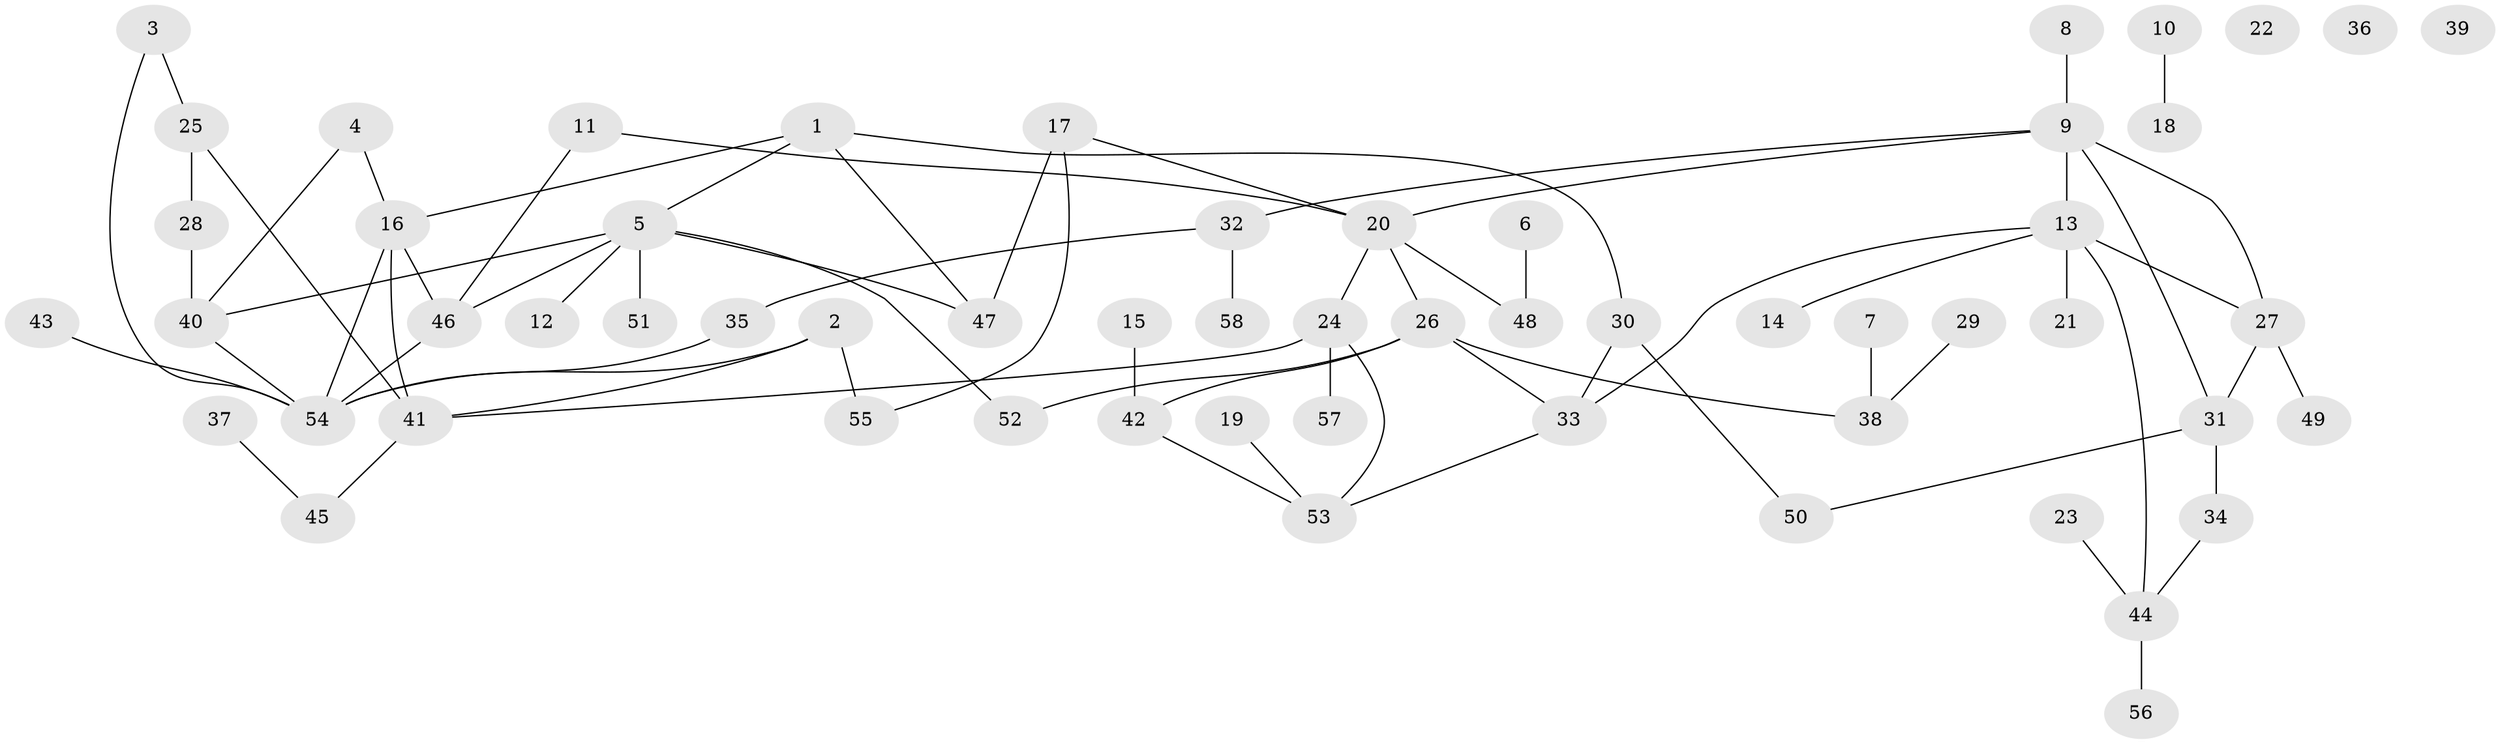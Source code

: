 // Generated by graph-tools (version 1.1) at 2025/39/03/09/25 04:39:50]
// undirected, 58 vertices, 74 edges
graph export_dot {
graph [start="1"]
  node [color=gray90,style=filled];
  1;
  2;
  3;
  4;
  5;
  6;
  7;
  8;
  9;
  10;
  11;
  12;
  13;
  14;
  15;
  16;
  17;
  18;
  19;
  20;
  21;
  22;
  23;
  24;
  25;
  26;
  27;
  28;
  29;
  30;
  31;
  32;
  33;
  34;
  35;
  36;
  37;
  38;
  39;
  40;
  41;
  42;
  43;
  44;
  45;
  46;
  47;
  48;
  49;
  50;
  51;
  52;
  53;
  54;
  55;
  56;
  57;
  58;
  1 -- 5;
  1 -- 16;
  1 -- 30;
  1 -- 47;
  2 -- 41;
  2 -- 54;
  2 -- 55;
  3 -- 25;
  3 -- 54;
  4 -- 16;
  4 -- 40;
  5 -- 12;
  5 -- 40;
  5 -- 46;
  5 -- 47;
  5 -- 51;
  5 -- 52;
  6 -- 48;
  7 -- 38;
  8 -- 9;
  9 -- 13;
  9 -- 20;
  9 -- 27;
  9 -- 31;
  9 -- 32;
  10 -- 18;
  11 -- 20;
  11 -- 46;
  13 -- 14;
  13 -- 21;
  13 -- 27;
  13 -- 33;
  13 -- 44;
  15 -- 42;
  16 -- 41;
  16 -- 46;
  16 -- 54;
  17 -- 20;
  17 -- 47;
  17 -- 55;
  19 -- 53;
  20 -- 24;
  20 -- 26;
  20 -- 48;
  23 -- 44;
  24 -- 41;
  24 -- 53;
  24 -- 57;
  25 -- 28;
  25 -- 41;
  26 -- 33;
  26 -- 38;
  26 -- 42;
  26 -- 52;
  27 -- 31;
  27 -- 49;
  28 -- 40;
  29 -- 38;
  30 -- 33;
  30 -- 50;
  31 -- 34;
  31 -- 50;
  32 -- 35;
  32 -- 58;
  33 -- 53;
  34 -- 44;
  35 -- 54;
  37 -- 45;
  40 -- 54;
  41 -- 45;
  42 -- 53;
  43 -- 54;
  44 -- 56;
  46 -- 54;
}
